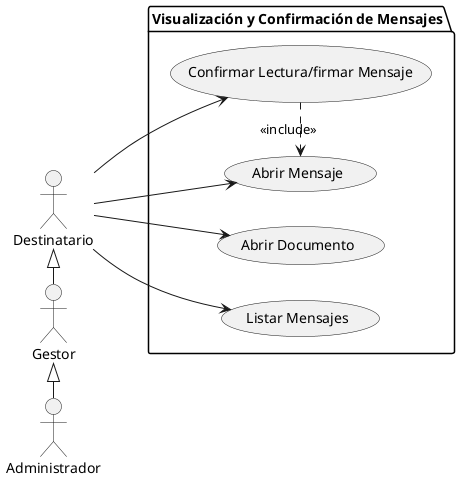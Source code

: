 @startuml visualizacionConfirmacionDocumentos
left to right direction
actor "Gestor" as Usuario
actor "Destinatario" as Destinatario

package "Visualización y Confirmación de Mensajes" {
    usecase "Listar Mensajes" as VCD1
    usecase "Abrir Mensaje" as VCD2
    usecase "Abrir Documento" as VCD3
    usecase "Confirmar Lectura/firmar Mensaje" as VCD4
    VCD4 .> VCD2 : <<include>>
}

Destinatario <|- Usuario
Usuario <|- Administrador
Destinatario -u-> VCD1
Destinatario --> VCD2
Destinatario --> VCD3
Destinatario --> VCD4
@enduml